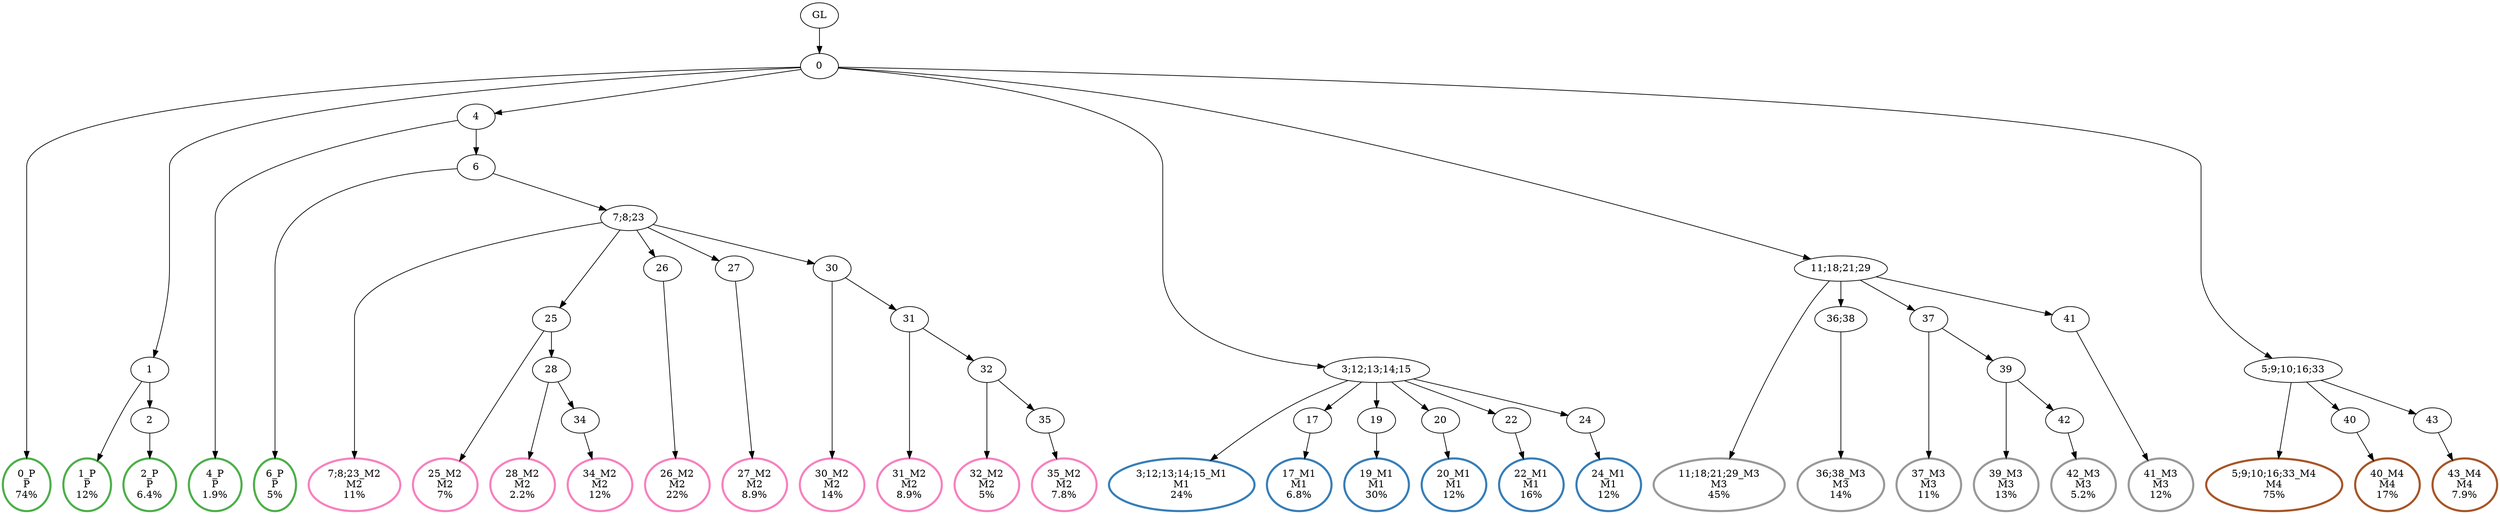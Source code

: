 digraph T {
	{
		rank=same
		58 [penwidth=3,colorscheme=set19,color=3,label="0_P\nP\n74%"]
		56 [penwidth=3,colorscheme=set19,color=3,label="1_P\nP\n12%"]
		54 [penwidth=3,colorscheme=set19,color=3,label="2_P\nP\n6.4%"]
		52 [penwidth=3,colorscheme=set19,color=3,label="4_P\nP\n1.9%"]
		50 [penwidth=3,colorscheme=set19,color=3,label="6_P\nP\n5%"]
		48 [penwidth=3,colorscheme=set19,color=2,label="3;12;13;14;15_M1\nM1\n24%"]
		46 [penwidth=3,colorscheme=set19,color=2,label="17_M1\nM1\n6.8%"]
		44 [penwidth=3,colorscheme=set19,color=2,label="19_M1\nM1\n30%"]
		42 [penwidth=3,colorscheme=set19,color=2,label="20_M1\nM1\n12%"]
		40 [penwidth=3,colorscheme=set19,color=2,label="22_M1\nM1\n16%"]
		38 [penwidth=3,colorscheme=set19,color=2,label="24_M1\nM1\n12%"]
		36 [penwidth=3,colorscheme=set19,color=8,label="7;8;23_M2\nM2\n11%"]
		34 [penwidth=3,colorscheme=set19,color=8,label="25_M2\nM2\n7%"]
		32 [penwidth=3,colorscheme=set19,color=8,label="28_M2\nM2\n2.2%"]
		30 [penwidth=3,colorscheme=set19,color=8,label="34_M2\nM2\n12%"]
		28 [penwidth=3,colorscheme=set19,color=8,label="26_M2\nM2\n22%"]
		26 [penwidth=3,colorscheme=set19,color=8,label="27_M2\nM2\n8.9%"]
		24 [penwidth=3,colorscheme=set19,color=8,label="30_M2\nM2\n14%"]
		22 [penwidth=3,colorscheme=set19,color=8,label="31_M2\nM2\n8.9%"]
		20 [penwidth=3,colorscheme=set19,color=8,label="32_M2\nM2\n5%"]
		18 [penwidth=3,colorscheme=set19,color=8,label="35_M2\nM2\n7.8%"]
		16 [penwidth=3,colorscheme=set19,color=9,label="11;18;21;29_M3\nM3\n45%"]
		14 [penwidth=3,colorscheme=set19,color=9,label="36;38_M3\nM3\n14%"]
		12 [penwidth=3,colorscheme=set19,color=9,label="37_M3\nM3\n11%"]
		10 [penwidth=3,colorscheme=set19,color=9,label="39_M3\nM3\n13%"]
		8 [penwidth=3,colorscheme=set19,color=9,label="42_M3\nM3\n5.2%"]
		6 [penwidth=3,colorscheme=set19,color=9,label="41_M3\nM3\n12%"]
		4 [penwidth=3,colorscheme=set19,color=7,label="5;9;10;16;33_M4\nM4\n75%"]
		2 [penwidth=3,colorscheme=set19,color=7,label="40_M4\nM4\n17%"]
		0 [penwidth=3,colorscheme=set19,color=7,label="43_M4\nM4\n7.9%"]
	}
	60 [label="GL"]
	59 [label="0"]
	57 [label="1"]
	55 [label="2"]
	53 [label="4"]
	51 [label="6"]
	49 [label="3;12;13;14;15"]
	47 [label="17"]
	45 [label="19"]
	43 [label="20"]
	41 [label="22"]
	39 [label="24"]
	37 [label="7;8;23"]
	35 [label="25"]
	33 [label="28"]
	31 [label="34"]
	29 [label="26"]
	27 [label="27"]
	25 [label="30"]
	23 [label="31"]
	21 [label="32"]
	19 [label="35"]
	17 [label="11;18;21;29"]
	15 [label="36;38"]
	13 [label="37"]
	11 [label="39"]
	9 [label="42"]
	7 [label="41"]
	5 [label="5;9;10;16;33"]
	3 [label="40"]
	1 [label="43"]
	60 -> 59
	59 -> 58
	59 -> 57
	59 -> 53
	59 -> 49
	59 -> 17
	59 -> 5
	57 -> 56
	57 -> 55
	55 -> 54
	53 -> 52
	53 -> 51
	51 -> 50
	51 -> 37
	49 -> 48
	49 -> 47
	49 -> 45
	49 -> 43
	49 -> 41
	49 -> 39
	47 -> 46
	45 -> 44
	43 -> 42
	41 -> 40
	39 -> 38
	37 -> 36
	37 -> 35
	37 -> 29
	37 -> 27
	37 -> 25
	35 -> 34
	35 -> 33
	33 -> 32
	33 -> 31
	31 -> 30
	29 -> 28
	27 -> 26
	25 -> 24
	25 -> 23
	23 -> 22
	23 -> 21
	21 -> 20
	21 -> 19
	19 -> 18
	17 -> 16
	17 -> 15
	17 -> 13
	17 -> 7
	15 -> 14
	13 -> 12
	13 -> 11
	11 -> 10
	11 -> 9
	9 -> 8
	7 -> 6
	5 -> 4
	5 -> 3
	5 -> 1
	3 -> 2
	1 -> 0
}

